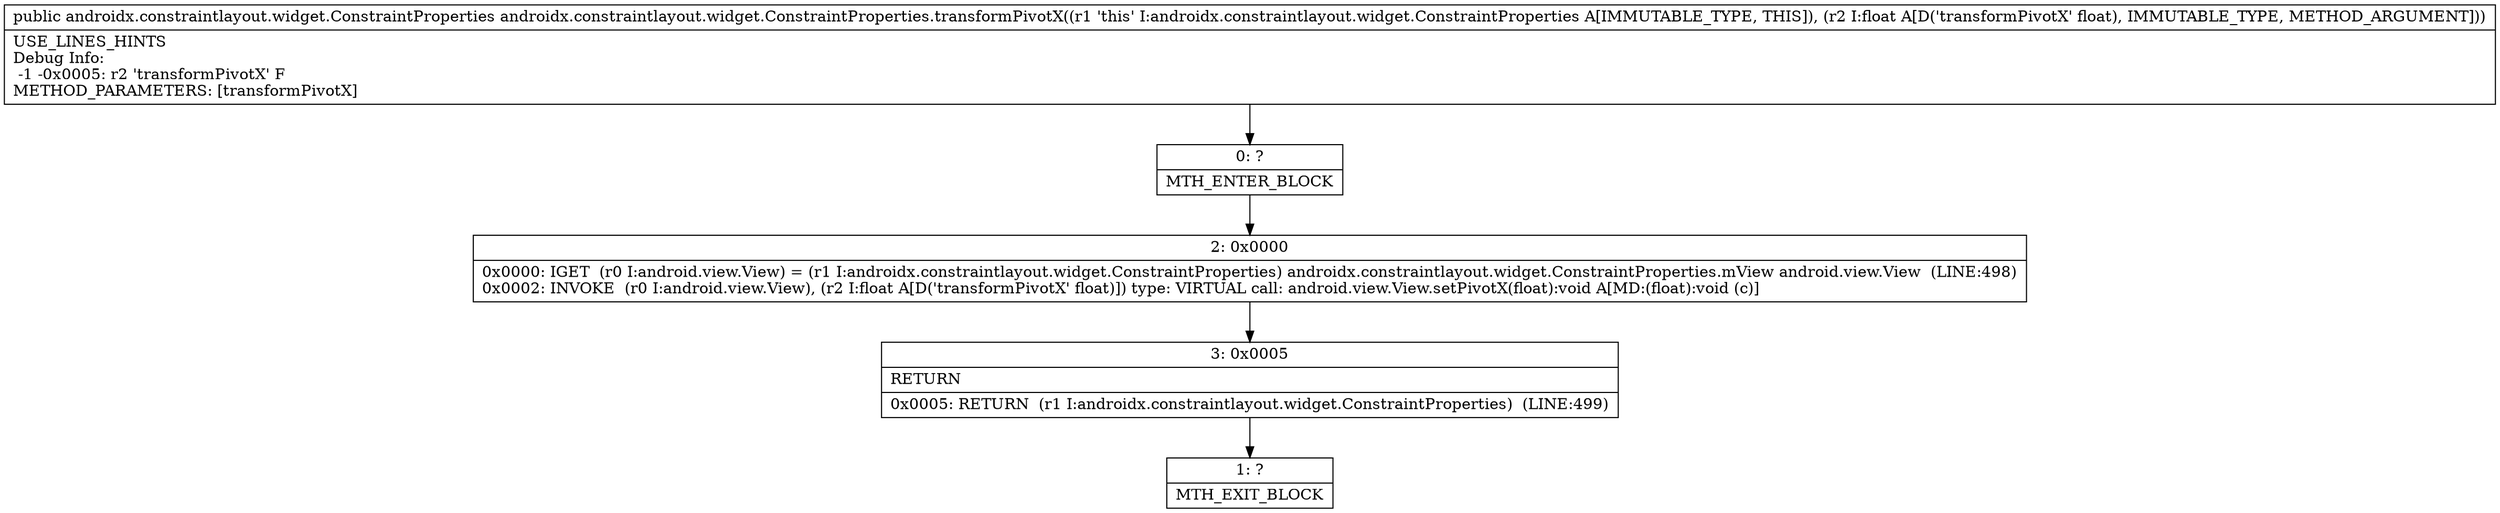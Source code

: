 digraph "CFG forandroidx.constraintlayout.widget.ConstraintProperties.transformPivotX(F)Landroidx\/constraintlayout\/widget\/ConstraintProperties;" {
Node_0 [shape=record,label="{0\:\ ?|MTH_ENTER_BLOCK\l}"];
Node_2 [shape=record,label="{2\:\ 0x0000|0x0000: IGET  (r0 I:android.view.View) = (r1 I:androidx.constraintlayout.widget.ConstraintProperties) androidx.constraintlayout.widget.ConstraintProperties.mView android.view.View  (LINE:498)\l0x0002: INVOKE  (r0 I:android.view.View), (r2 I:float A[D('transformPivotX' float)]) type: VIRTUAL call: android.view.View.setPivotX(float):void A[MD:(float):void (c)]\l}"];
Node_3 [shape=record,label="{3\:\ 0x0005|RETURN\l|0x0005: RETURN  (r1 I:androidx.constraintlayout.widget.ConstraintProperties)  (LINE:499)\l}"];
Node_1 [shape=record,label="{1\:\ ?|MTH_EXIT_BLOCK\l}"];
MethodNode[shape=record,label="{public androidx.constraintlayout.widget.ConstraintProperties androidx.constraintlayout.widget.ConstraintProperties.transformPivotX((r1 'this' I:androidx.constraintlayout.widget.ConstraintProperties A[IMMUTABLE_TYPE, THIS]), (r2 I:float A[D('transformPivotX' float), IMMUTABLE_TYPE, METHOD_ARGUMENT]))  | USE_LINES_HINTS\lDebug Info:\l  \-1 \-0x0005: r2 'transformPivotX' F\lMETHOD_PARAMETERS: [transformPivotX]\l}"];
MethodNode -> Node_0;Node_0 -> Node_2;
Node_2 -> Node_3;
Node_3 -> Node_1;
}

